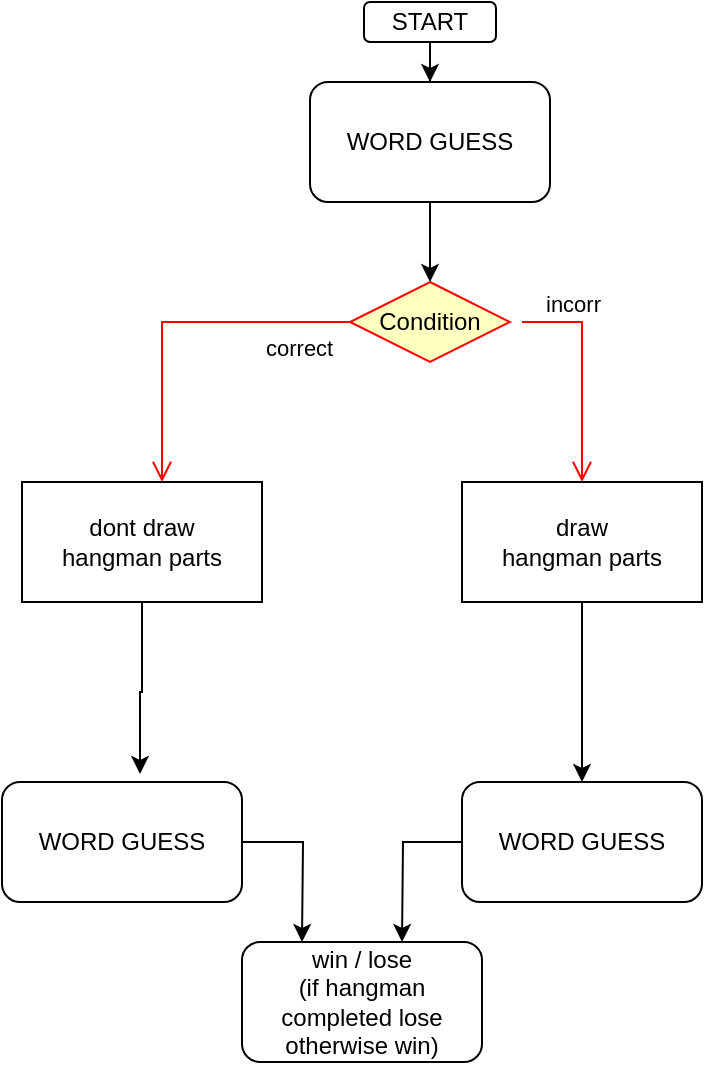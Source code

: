 <mxfile version="15.4.1" type="github">
  <diagram id="rlI25ySNyv9VO5y2oulc" name="Page-1">
    <mxGraphModel dx="946" dy="614" grid="1" gridSize="10" guides="1" tooltips="1" connect="1" arrows="1" fold="1" page="1" pageScale="1" pageWidth="827" pageHeight="1169" math="0" shadow="0">
      <root>
        <mxCell id="0" />
        <mxCell id="1" parent="0" />
        <mxCell id="DUulgnfAPzLJu5N1t1AY-20" style="edgeStyle=orthogonalEdgeStyle;rounded=0;orthogonalLoop=1;jettySize=auto;html=1;" edge="1" parent="1" source="DUulgnfAPzLJu5N1t1AY-1" target="DUulgnfAPzLJu5N1t1AY-2">
          <mxGeometry relative="1" as="geometry" />
        </mxCell>
        <mxCell id="DUulgnfAPzLJu5N1t1AY-1" value="START" style="rounded=1;whiteSpace=wrap;html=1;" vertex="1" parent="1">
          <mxGeometry x="381" width="66" height="20" as="geometry" />
        </mxCell>
        <mxCell id="DUulgnfAPzLJu5N1t1AY-10" value="" style="edgeStyle=orthogonalEdgeStyle;rounded=0;orthogonalLoop=1;jettySize=auto;html=1;" edge="1" parent="1" source="DUulgnfAPzLJu5N1t1AY-2" target="DUulgnfAPzLJu5N1t1AY-7">
          <mxGeometry relative="1" as="geometry" />
        </mxCell>
        <mxCell id="DUulgnfAPzLJu5N1t1AY-2" value="WORD GUESS" style="rounded=1;whiteSpace=wrap;html=1;" vertex="1" parent="1">
          <mxGeometry x="354" y="40" width="120" height="60" as="geometry" />
        </mxCell>
        <mxCell id="DUulgnfAPzLJu5N1t1AY-7" value="Condition" style="rhombus;whiteSpace=wrap;html=1;fillColor=#ffffc0;strokeColor=#ff0000;" vertex="1" parent="1">
          <mxGeometry x="374" y="140" width="80" height="40" as="geometry" />
        </mxCell>
        <mxCell id="DUulgnfAPzLJu5N1t1AY-8" value="incorr" style="edgeStyle=orthogonalEdgeStyle;html=1;align=left;verticalAlign=bottom;endArrow=open;endSize=8;strokeColor=#ff0000;rounded=0;" edge="1" parent="1">
          <mxGeometry x="-0.818" relative="1" as="geometry">
            <mxPoint x="490" y="240" as="targetPoint" />
            <mxPoint x="460" y="160" as="sourcePoint" />
            <Array as="points">
              <mxPoint x="490" y="160" />
            </Array>
            <mxPoint as="offset" />
          </mxGeometry>
        </mxCell>
        <mxCell id="DUulgnfAPzLJu5N1t1AY-9" value="correct" style="edgeStyle=orthogonalEdgeStyle;html=1;align=left;verticalAlign=top;endArrow=open;endSize=8;strokeColor=#ff0000;rounded=0;" edge="1" source="DUulgnfAPzLJu5N1t1AY-7" parent="1">
          <mxGeometry x="-0.494" relative="1" as="geometry">
            <mxPoint x="280" y="240" as="targetPoint" />
            <Array as="points">
              <mxPoint x="280" y="160" />
            </Array>
            <mxPoint as="offset" />
          </mxGeometry>
        </mxCell>
        <mxCell id="DUulgnfAPzLJu5N1t1AY-16" style="edgeStyle=orthogonalEdgeStyle;rounded=0;orthogonalLoop=1;jettySize=auto;html=1;entryX=0.575;entryY=-0.067;entryDx=0;entryDy=0;entryPerimeter=0;" edge="1" parent="1" source="DUulgnfAPzLJu5N1t1AY-11" target="DUulgnfAPzLJu5N1t1AY-13">
          <mxGeometry relative="1" as="geometry">
            <Array as="points">
              <mxPoint x="270" y="345" />
              <mxPoint x="269" y="345" />
            </Array>
          </mxGeometry>
        </mxCell>
        <mxCell id="DUulgnfAPzLJu5N1t1AY-11" value="dont draw&lt;br&gt;hangman parts" style="rounded=0;whiteSpace=wrap;html=1;" vertex="1" parent="1">
          <mxGeometry x="210" y="240" width="120" height="60" as="geometry" />
        </mxCell>
        <mxCell id="DUulgnfAPzLJu5N1t1AY-15" style="edgeStyle=orthogonalEdgeStyle;rounded=0;orthogonalLoop=1;jettySize=auto;html=1;entryX=0.5;entryY=0;entryDx=0;entryDy=0;" edge="1" parent="1" source="DUulgnfAPzLJu5N1t1AY-12" target="DUulgnfAPzLJu5N1t1AY-14">
          <mxGeometry relative="1" as="geometry" />
        </mxCell>
        <mxCell id="DUulgnfAPzLJu5N1t1AY-12" value="&lt;span&gt;draw&lt;/span&gt;&lt;br&gt;&lt;span&gt;hangman parts&lt;/span&gt;" style="rounded=0;whiteSpace=wrap;html=1;" vertex="1" parent="1">
          <mxGeometry x="430" y="240" width="120" height="60" as="geometry" />
        </mxCell>
        <mxCell id="DUulgnfAPzLJu5N1t1AY-17" style="edgeStyle=orthogonalEdgeStyle;rounded=0;orthogonalLoop=1;jettySize=auto;html=1;" edge="1" parent="1" source="DUulgnfAPzLJu5N1t1AY-13">
          <mxGeometry relative="1" as="geometry">
            <mxPoint x="350" y="470" as="targetPoint" />
          </mxGeometry>
        </mxCell>
        <mxCell id="DUulgnfAPzLJu5N1t1AY-13" value="WORD GUESS" style="rounded=1;whiteSpace=wrap;html=1;" vertex="1" parent="1">
          <mxGeometry x="200" y="390" width="120" height="60" as="geometry" />
        </mxCell>
        <mxCell id="DUulgnfAPzLJu5N1t1AY-18" style="edgeStyle=orthogonalEdgeStyle;rounded=0;orthogonalLoop=1;jettySize=auto;html=1;" edge="1" parent="1" source="DUulgnfAPzLJu5N1t1AY-14">
          <mxGeometry relative="1" as="geometry">
            <mxPoint x="400" y="470" as="targetPoint" />
          </mxGeometry>
        </mxCell>
        <mxCell id="DUulgnfAPzLJu5N1t1AY-14" value="WORD GUESS" style="rounded=1;whiteSpace=wrap;html=1;" vertex="1" parent="1">
          <mxGeometry x="430" y="390" width="120" height="60" as="geometry" />
        </mxCell>
        <mxCell id="DUulgnfAPzLJu5N1t1AY-19" value="win / lose&lt;br&gt;(if hangman completed lose otherwise win)" style="rounded=1;whiteSpace=wrap;html=1;" vertex="1" parent="1">
          <mxGeometry x="320" y="470" width="120" height="60" as="geometry" />
        </mxCell>
      </root>
    </mxGraphModel>
  </diagram>
</mxfile>
